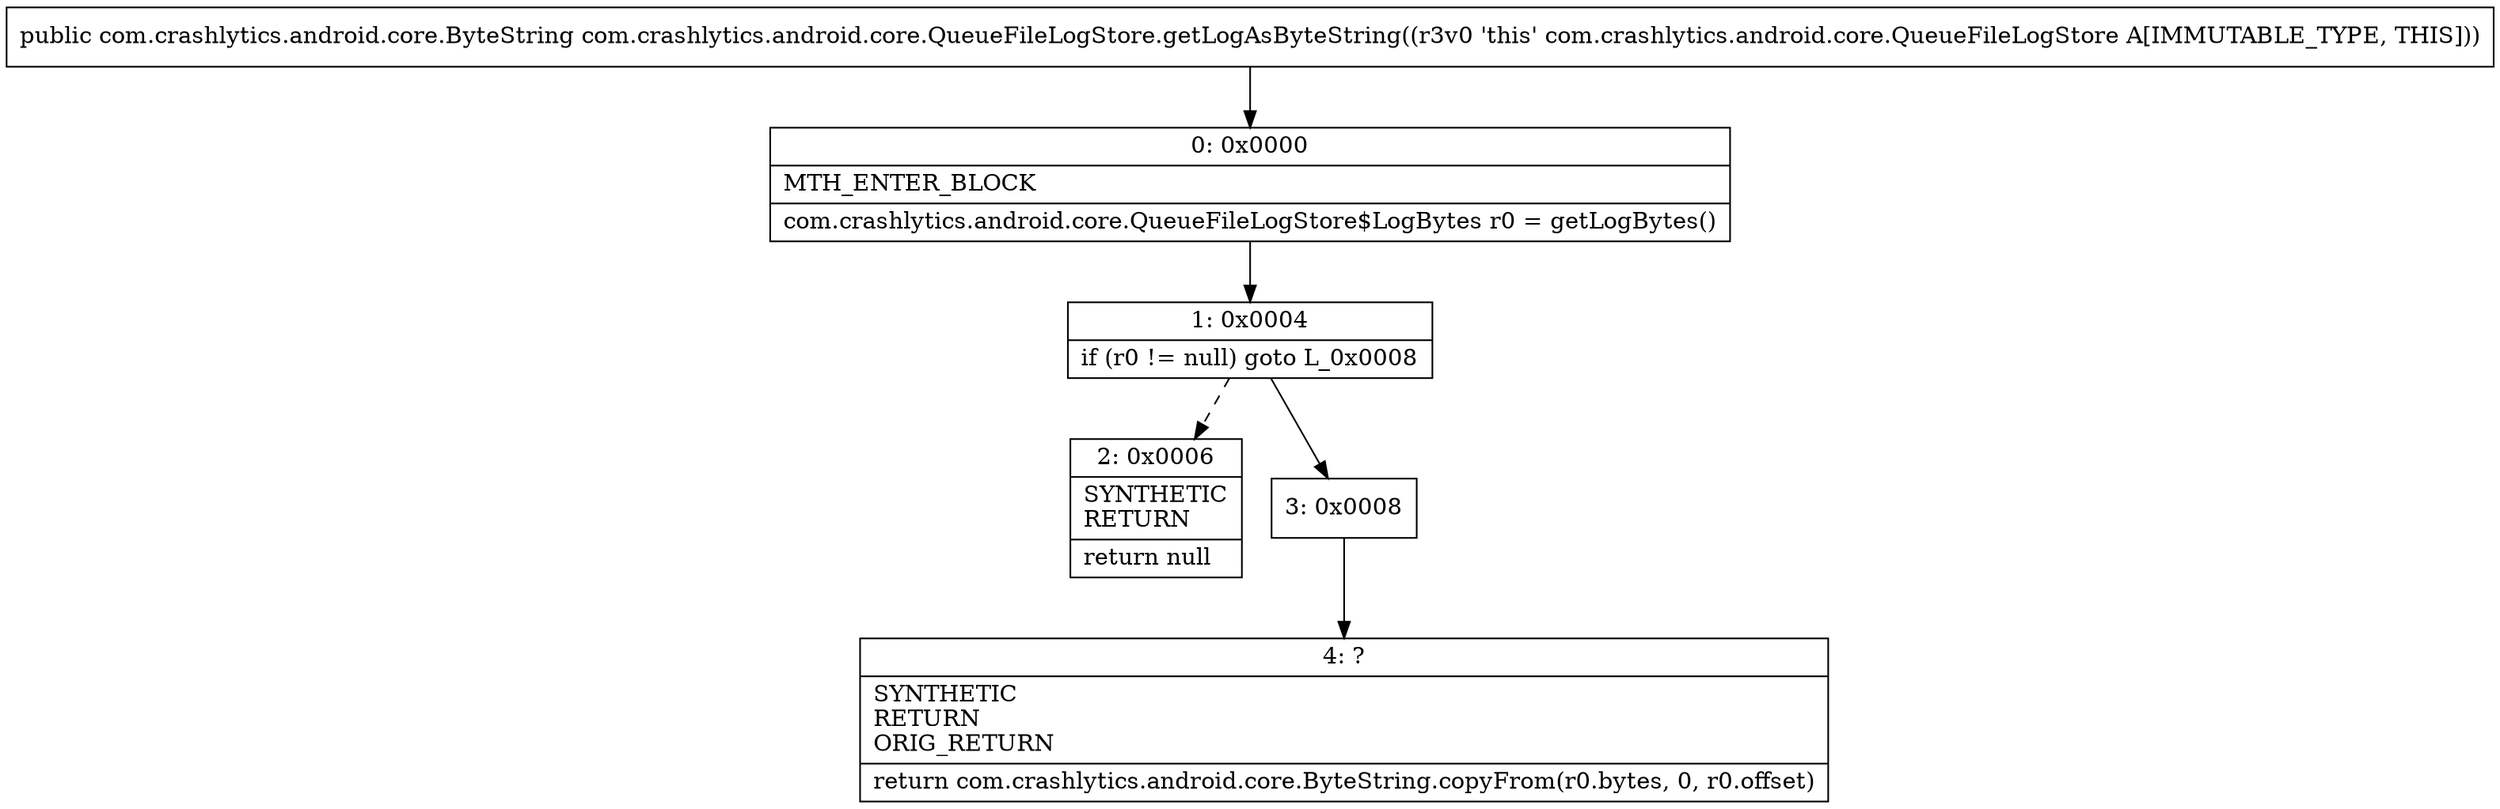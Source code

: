 digraph "CFG forcom.crashlytics.android.core.QueueFileLogStore.getLogAsByteString()Lcom\/crashlytics\/android\/core\/ByteString;" {
Node_0 [shape=record,label="{0\:\ 0x0000|MTH_ENTER_BLOCK\l|com.crashlytics.android.core.QueueFileLogStore$LogBytes r0 = getLogBytes()\l}"];
Node_1 [shape=record,label="{1\:\ 0x0004|if (r0 != null) goto L_0x0008\l}"];
Node_2 [shape=record,label="{2\:\ 0x0006|SYNTHETIC\lRETURN\l|return null\l}"];
Node_3 [shape=record,label="{3\:\ 0x0008}"];
Node_4 [shape=record,label="{4\:\ ?|SYNTHETIC\lRETURN\lORIG_RETURN\l|return com.crashlytics.android.core.ByteString.copyFrom(r0.bytes, 0, r0.offset)\l}"];
MethodNode[shape=record,label="{public com.crashlytics.android.core.ByteString com.crashlytics.android.core.QueueFileLogStore.getLogAsByteString((r3v0 'this' com.crashlytics.android.core.QueueFileLogStore A[IMMUTABLE_TYPE, THIS])) }"];
MethodNode -> Node_0;
Node_0 -> Node_1;
Node_1 -> Node_2[style=dashed];
Node_1 -> Node_3;
Node_3 -> Node_4;
}

